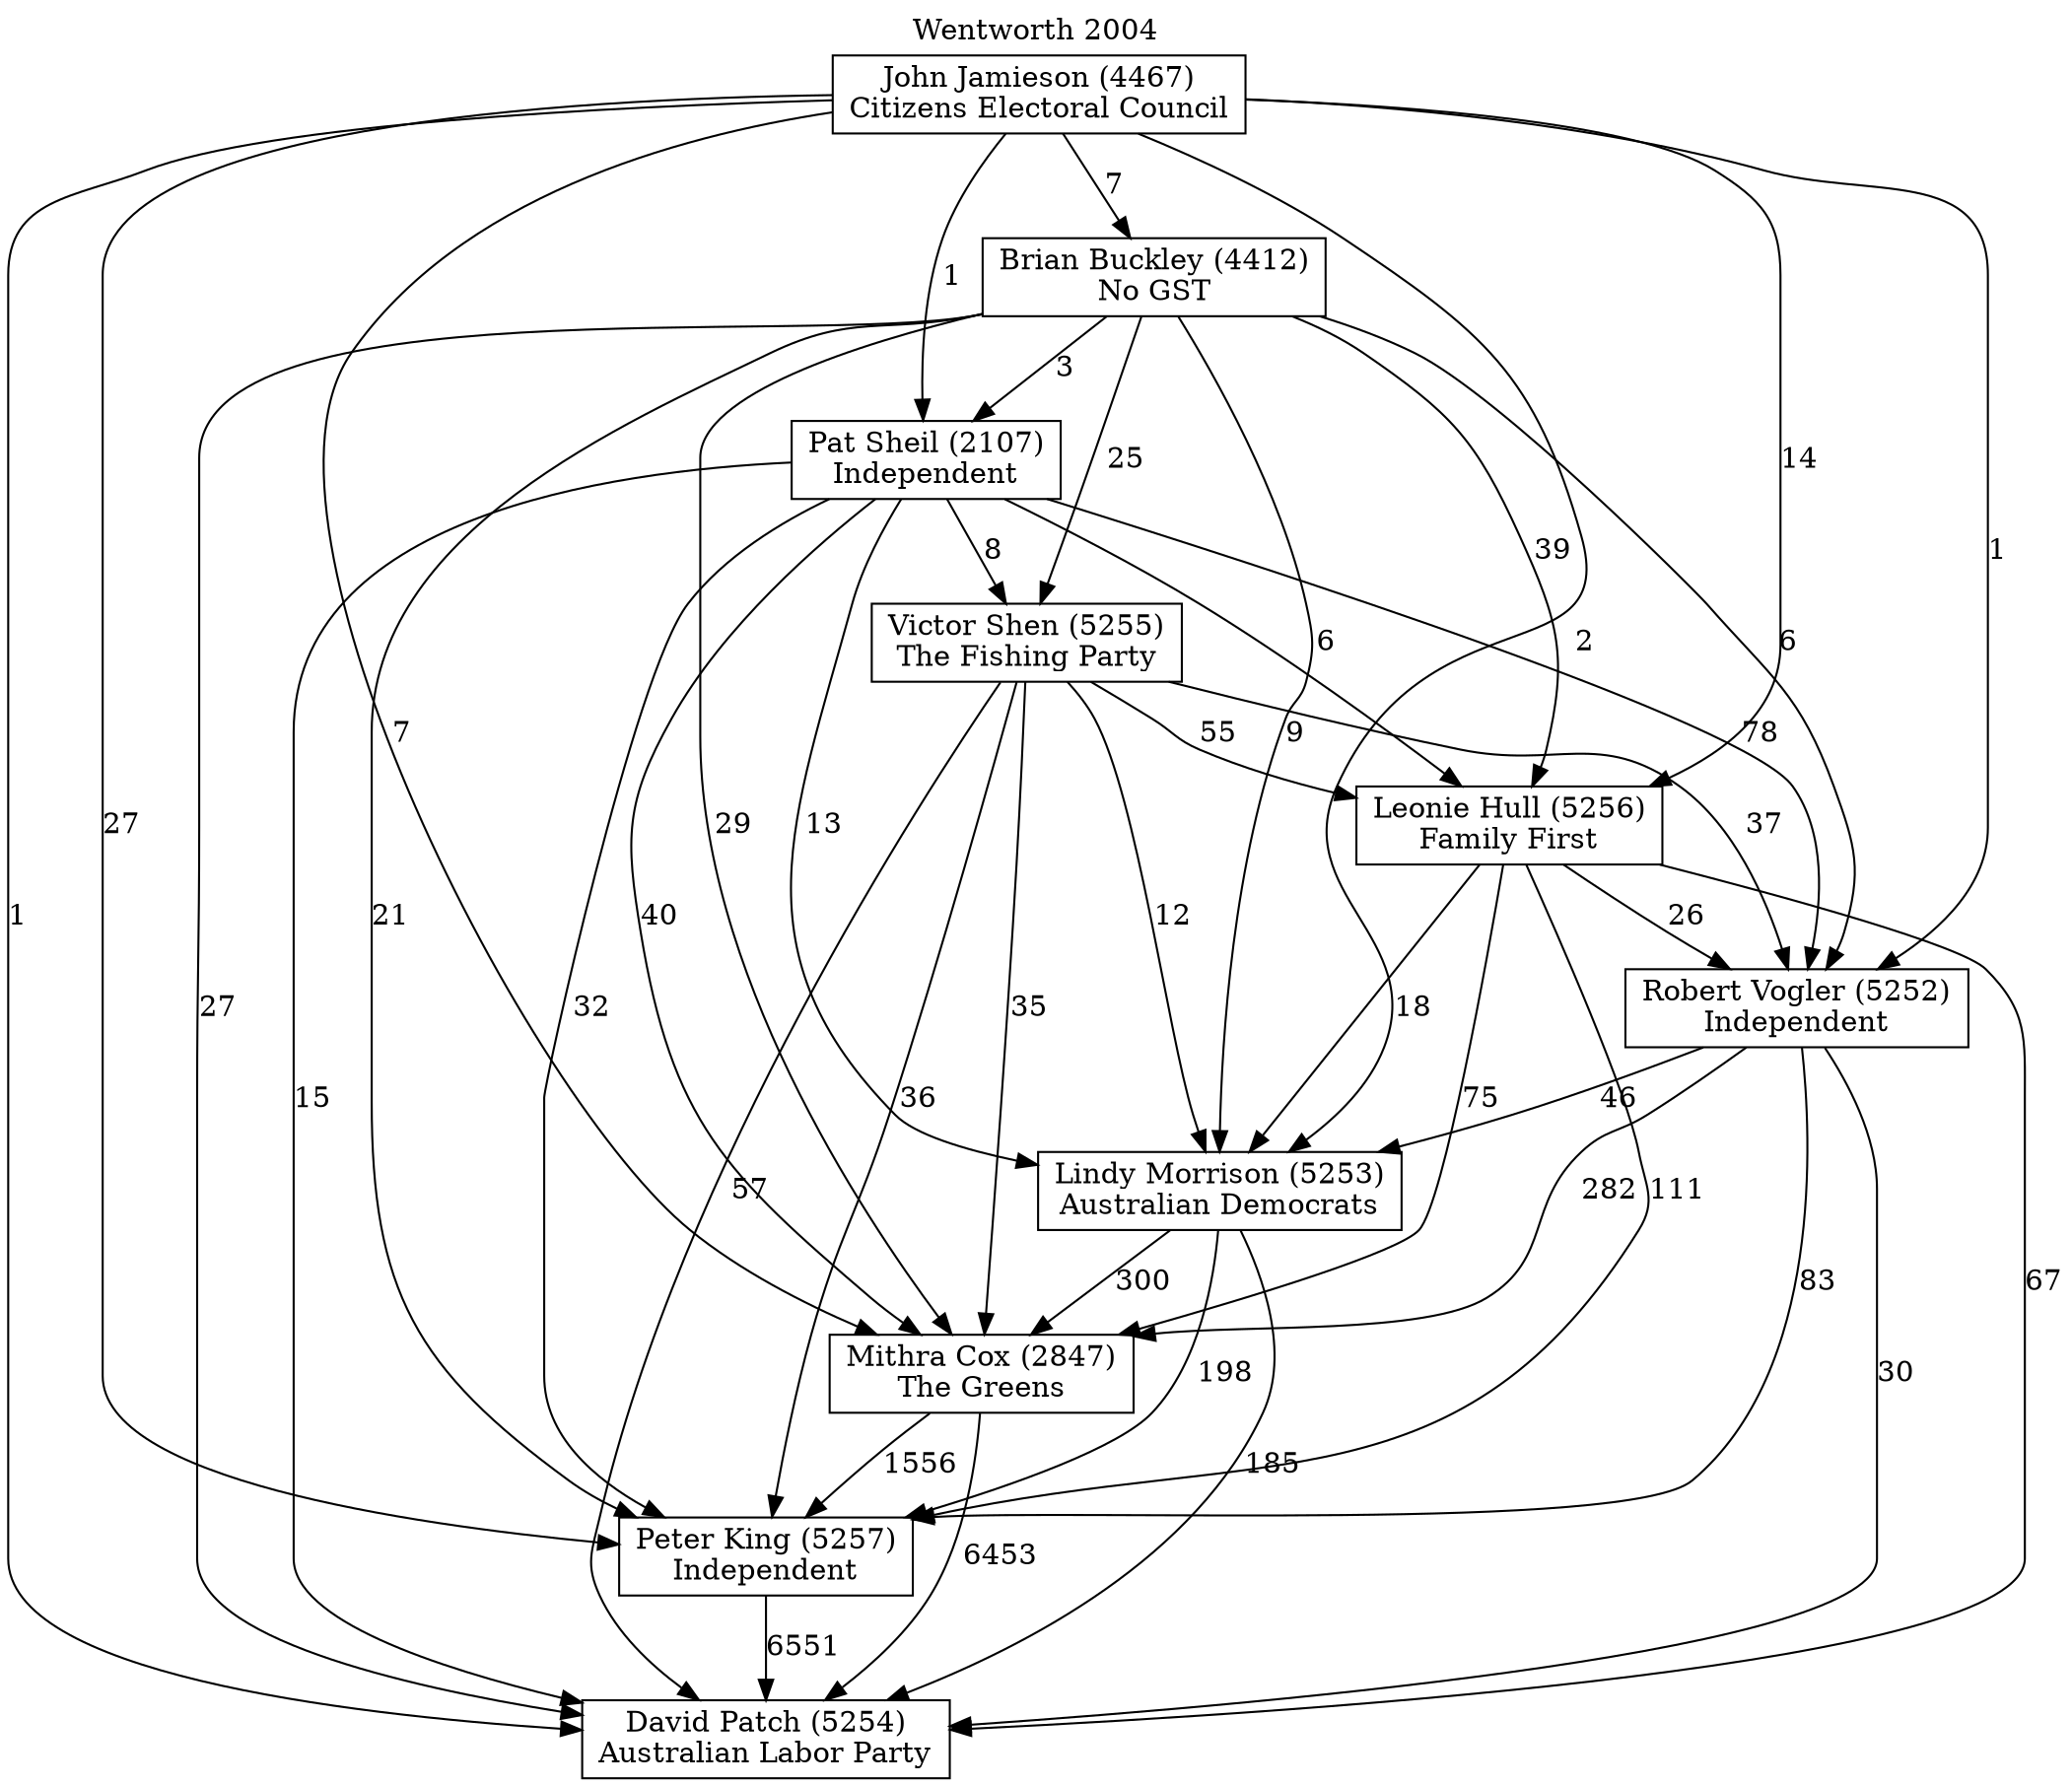 // House preference flow
digraph "David Patch (5254)_Wentworth_2004" {
	graph [label="Wentworth 2004" labelloc=t mclimit=10]
	node [shape=box]
	"Brian Buckley (4412)" [label="Brian Buckley (4412)
No GST"]
	"David Patch (5254)" [label="David Patch (5254)
Australian Labor Party"]
	"John Jamieson (4467)" [label="John Jamieson (4467)
Citizens Electoral Council"]
	"Leonie Hull (5256)" [label="Leonie Hull (5256)
Family First"]
	"Lindy Morrison (5253)" [label="Lindy Morrison (5253)
Australian Democrats"]
	"Mithra Cox (2847)" [label="Mithra Cox (2847)
The Greens"]
	"Pat Sheil (2107)" [label="Pat Sheil (2107)
Independent"]
	"Peter King (5257)" [label="Peter King (5257)
Independent"]
	"Robert Vogler (5252)" [label="Robert Vogler (5252)
Independent"]
	"Victor Shen (5255)" [label="Victor Shen (5255)
The Fishing Party"]
	"Brian Buckley (4412)" -> "David Patch (5254)" [label=27]
	"Brian Buckley (4412)" -> "Leonie Hull (5256)" [label=39]
	"Brian Buckley (4412)" -> "Lindy Morrison (5253)" [label=9]
	"Brian Buckley (4412)" -> "Mithra Cox (2847)" [label=29]
	"Brian Buckley (4412)" -> "Pat Sheil (2107)" [label=3]
	"Brian Buckley (4412)" -> "Peter King (5257)" [label=21]
	"Brian Buckley (4412)" -> "Robert Vogler (5252)" [label=6]
	"Brian Buckley (4412)" -> "Victor Shen (5255)" [label=25]
	"John Jamieson (4467)" -> "Brian Buckley (4412)" [label=7]
	"John Jamieson (4467)" -> "David Patch (5254)" [label=1]
	"John Jamieson (4467)" -> "Leonie Hull (5256)" [label=14]
	"John Jamieson (4467)" -> "Lindy Morrison (5253)" [label=2]
	"John Jamieson (4467)" -> "Mithra Cox (2847)" [label=7]
	"John Jamieson (4467)" -> "Pat Sheil (2107)" [label=1]
	"John Jamieson (4467)" -> "Peter King (5257)" [label=27]
	"John Jamieson (4467)" -> "Robert Vogler (5252)" [label=1]
	"Leonie Hull (5256)" -> "David Patch (5254)" [label=67]
	"Leonie Hull (5256)" -> "Lindy Morrison (5253)" [label=18]
	"Leonie Hull (5256)" -> "Mithra Cox (2847)" [label=75]
	"Leonie Hull (5256)" -> "Peter King (5257)" [label=111]
	"Leonie Hull (5256)" -> "Robert Vogler (5252)" [label=26]
	"Lindy Morrison (5253)" -> "David Patch (5254)" [label=185]
	"Lindy Morrison (5253)" -> "Mithra Cox (2847)" [label=300]
	"Lindy Morrison (5253)" -> "Peter King (5257)" [label=198]
	"Mithra Cox (2847)" -> "David Patch (5254)" [label=6453]
	"Mithra Cox (2847)" -> "Peter King (5257)" [label=1556]
	"Pat Sheil (2107)" -> "David Patch (5254)" [label=15]
	"Pat Sheil (2107)" -> "Leonie Hull (5256)" [label=6]
	"Pat Sheil (2107)" -> "Lindy Morrison (5253)" [label=13]
	"Pat Sheil (2107)" -> "Mithra Cox (2847)" [label=40]
	"Pat Sheil (2107)" -> "Peter King (5257)" [label=32]
	"Pat Sheil (2107)" -> "Robert Vogler (5252)" [label=78]
	"Pat Sheil (2107)" -> "Victor Shen (5255)" [label=8]
	"Peter King (5257)" -> "David Patch (5254)" [label=6551]
	"Robert Vogler (5252)" -> "David Patch (5254)" [label=30]
	"Robert Vogler (5252)" -> "Lindy Morrison (5253)" [label=46]
	"Robert Vogler (5252)" -> "Mithra Cox (2847)" [label=282]
	"Robert Vogler (5252)" -> "Peter King (5257)" [label=83]
	"Victor Shen (5255)" -> "David Patch (5254)" [label=57]
	"Victor Shen (5255)" -> "Leonie Hull (5256)" [label=55]
	"Victor Shen (5255)" -> "Lindy Morrison (5253)" [label=12]
	"Victor Shen (5255)" -> "Mithra Cox (2847)" [label=35]
	"Victor Shen (5255)" -> "Peter King (5257)" [label=36]
	"Victor Shen (5255)" -> "Robert Vogler (5252)" [label=37]
}
